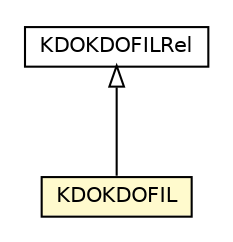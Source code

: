 #!/usr/local/bin/dot
#
# Class diagram 
# Generated by UMLGraph version R5_6-24-gf6e263 (http://www.umlgraph.org/)
#

digraph G {
	edge [fontname="Helvetica",fontsize=10,labelfontname="Helvetica",labelfontsize=10];
	node [fontname="Helvetica",fontsize=10,shape=plaintext];
	nodesep=0.25;
	ranksep=0.5;
	// nl.egem.stuf.sector.bg._0204.KDOKDOFILRel
	c73404 [label=<<table title="nl.egem.stuf.sector.bg._0204.KDOKDOFILRel" border="0" cellborder="1" cellspacing="0" cellpadding="2" port="p" href="./KDOKDOFILRel.html">
		<tr><td><table border="0" cellspacing="0" cellpadding="1">
<tr><td align="center" balign="center"> KDOKDOFILRel </td></tr>
		</table></td></tr>
		</table>>, URL="./KDOKDOFILRel.html", fontname="Helvetica", fontcolor="black", fontsize=10.0];
	// nl.egem.stuf.sector.bg._0204.KDOAntwoord.KDOKDOFIL
	c73652 [label=<<table title="nl.egem.stuf.sector.bg._0204.KDOAntwoord.KDOKDOFIL" border="0" cellborder="1" cellspacing="0" cellpadding="2" port="p" bgcolor="lemonChiffon" href="./KDOAntwoord.KDOKDOFIL.html">
		<tr><td><table border="0" cellspacing="0" cellpadding="1">
<tr><td align="center" balign="center"> KDOKDOFIL </td></tr>
		</table></td></tr>
		</table>>, URL="./KDOAntwoord.KDOKDOFIL.html", fontname="Helvetica", fontcolor="black", fontsize=10.0];
	//nl.egem.stuf.sector.bg._0204.KDOAntwoord.KDOKDOFIL extends nl.egem.stuf.sector.bg._0204.KDOKDOFILRel
	c73404:p -> c73652:p [dir=back,arrowtail=empty];
}


